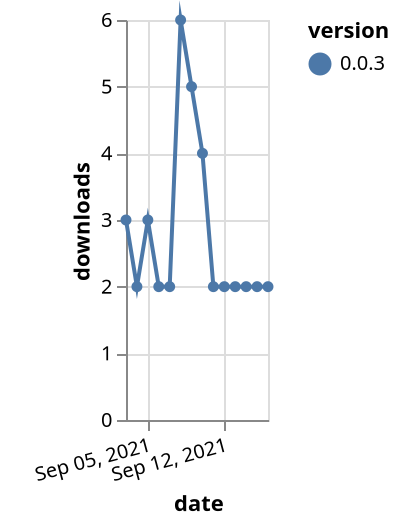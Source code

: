 {"$schema": "https://vega.github.io/schema/vega-lite/v5.json", "description": "A simple bar chart with embedded data.", "data": {"values": [{"date": "2021-09-03", "total": 4729, "delta": 3, "version": "0.0.3"}, {"date": "2021-09-04", "total": 4731, "delta": 2, "version": "0.0.3"}, {"date": "2021-09-05", "total": 4734, "delta": 3, "version": "0.0.3"}, {"date": "2021-09-06", "total": 4736, "delta": 2, "version": "0.0.3"}, {"date": "2021-09-07", "total": 4738, "delta": 2, "version": "0.0.3"}, {"date": "2021-09-08", "total": 4744, "delta": 6, "version": "0.0.3"}, {"date": "2021-09-09", "total": 4749, "delta": 5, "version": "0.0.3"}, {"date": "2021-09-10", "total": 4753, "delta": 4, "version": "0.0.3"}, {"date": "2021-09-11", "total": 4755, "delta": 2, "version": "0.0.3"}, {"date": "2021-09-12", "total": 4757, "delta": 2, "version": "0.0.3"}, {"date": "2021-09-13", "total": 4759, "delta": 2, "version": "0.0.3"}, {"date": "2021-09-14", "total": 4761, "delta": 2, "version": "0.0.3"}, {"date": "2021-09-15", "total": 4763, "delta": 2, "version": "0.0.3"}, {"date": "2021-09-16", "total": 4765, "delta": 2, "version": "0.0.3"}]}, "width": "container", "mark": {"type": "line", "point": {"filled": true}}, "encoding": {"x": {"field": "date", "type": "temporal", "timeUnit": "yearmonthdate", "title": "date", "axis": {"labelAngle": -15}}, "y": {"field": "delta", "type": "quantitative", "title": "downloads"}, "color": {"field": "version", "type": "nominal"}, "tooltip": {"field": "delta"}}}
